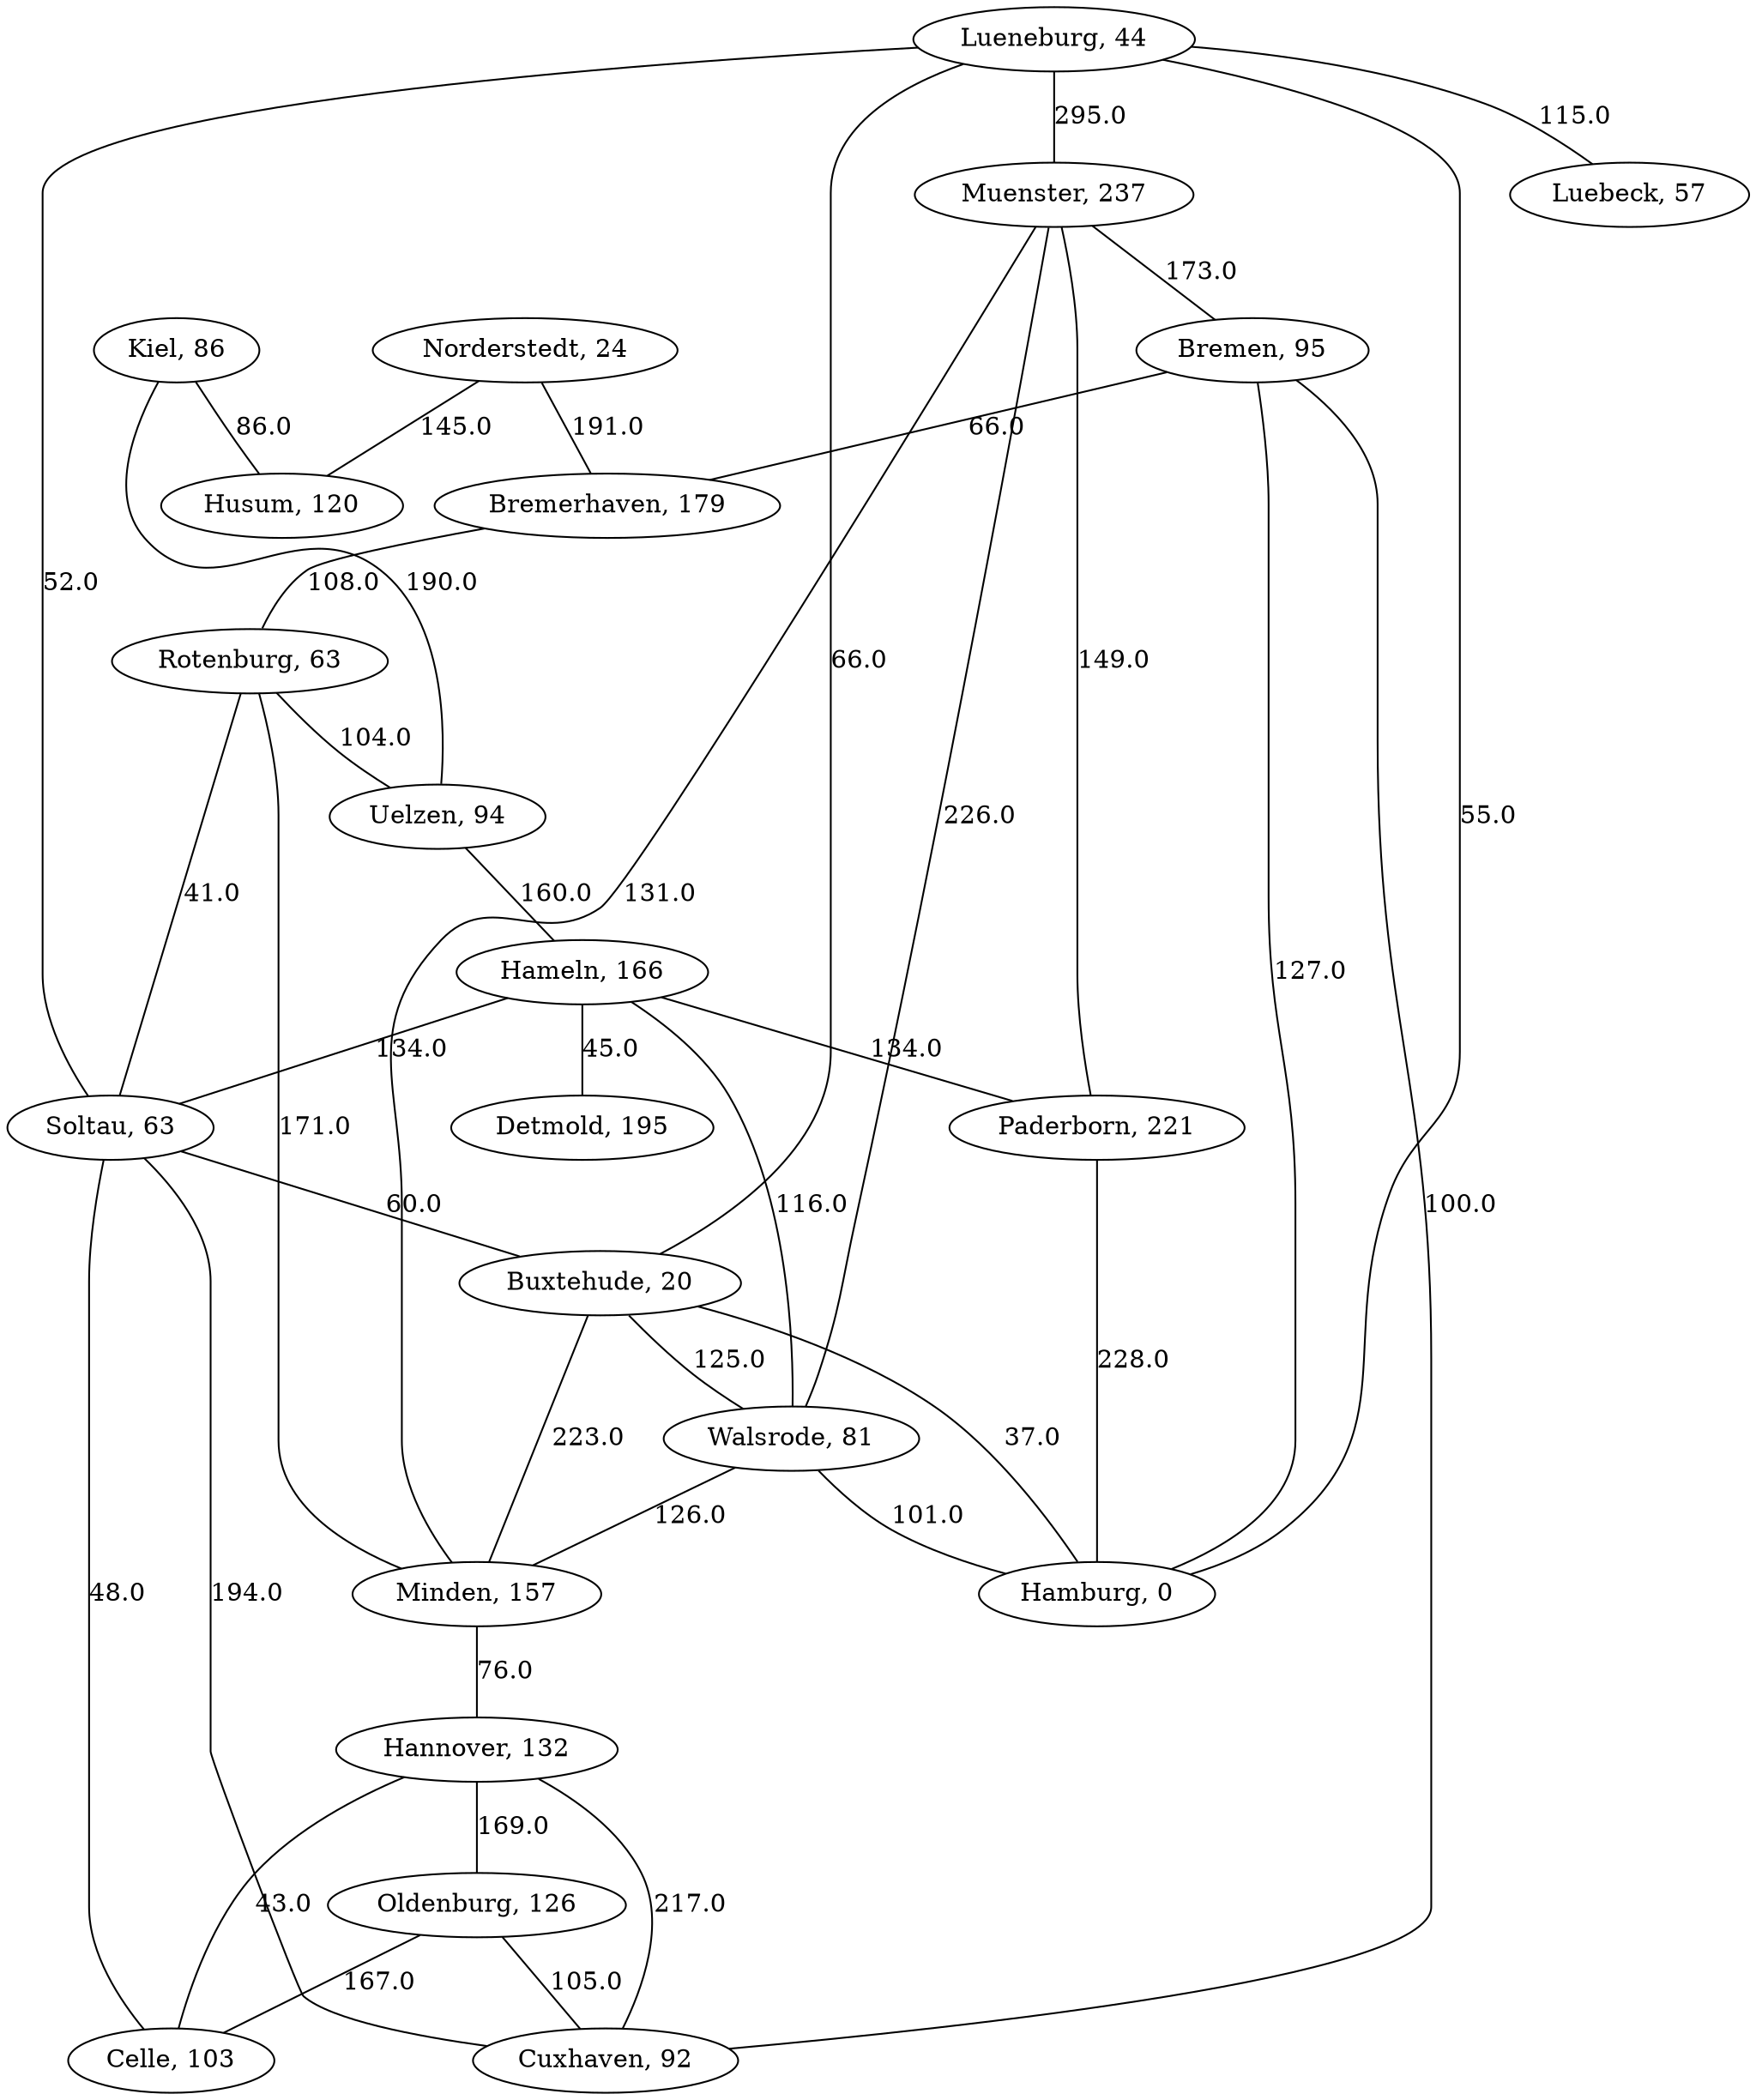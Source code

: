 graph G {
  1 [ label="Paderborn, 221" ];
  2 [ label="Hamburg, 0" ];
  3 [ label="Bremen, 95" ];
  4 [ label="Bremerhaven, 179" ];
  5 [ label="Norderstedt, 24" ];
  6 [ label="Husum, 120" ];
  7 [ label="Kiel, 86" ];
  8 [ label="Lueneburg, 44" ];
  9 [ label="Luebeck, 57" ];
  10 [ label="Soltau, 63" ];
  11 [ label="Hameln, 166" ];
  12 [ label="Detmold, 195" ];
  13 [ label="Muenster, 237" ];
  14 [ label="Minden, 157" ];
  15 [ label="Hannover, 132" ];
  16 [ label="Oldenburg, 126" ];
  17 [ label="Cuxhaven, 92" ];
  18 [ label="Rotenburg, 63" ];
  19 [ label="Uelzen, 94" ];
  20 [ label="Buxtehude, 20" ];
  21 [ label="Walsrode, 81" ];
  22 [ label="Celle, 103" ];
  1 -- 2 [ label="228.0" ];
  3 -- 2 [ label="127.0" ];
  3 -- 4 [ label="66.0" ];
  5 -- 4 [ label="191.0" ];
  5 -- 6 [ label="145.0" ];
  7 -- 6 [ label="86.0" ];
  8 -- 9 [ label="115.0" ];
  8 -- 10 [ label="52.0" ];
  11 -- 10 [ label="134.0" ];
  11 -- 1 [ label="134.0" ];
  11 -- 12 [ label="45.0" ];
  13 -- 3 [ label="173.0" ];
  13 -- 14 [ label="131.0" ];
  14 -- 15 [ label="76.0" ];
  15 -- 16 [ label="169.0" ];
  16 -- 17 [ label="105.0" ];
  17 -- 15 [ label="217.0" ];
  17 -- 3 [ label="100.0" ];
  4 -- 18 [ label="108.0" ];
  18 -- 10 [ label="41.0" ];
  14 -- 18 [ label="171.0" ];
  18 -- 19 [ label="104.0" ];
  8 -- 20 [ label="66.0" ];
  19 -- 11 [ label="160.0" ];
  11 -- 21 [ label="116.0" ];
  21 -- 2 [ label="101.0" ];
  21 -- 14 [ label="126.0" ];
  13 -- 21 [ label="226.0" ];
  8 -- 13 [ label="295.0" ];
  13 -- 1 [ label="149.0" ];
  8 -- 2 [ label="55.0" ];
  7 -- 19 [ label="190.0" ];
  16 -- 22 [ label="167.0" ];
  22 -- 15 [ label="43.0" ];
  22 -- 10 [ label="48.0" ];
  17 -- 10 [ label="194.0" ];
  10 -- 20 [ label="60.0" ];
  20 -- 2 [ label="37.0" ];
  20 -- 14 [ label="223.0" ];
  20 -- 21 [ label="125.0" ];
}
